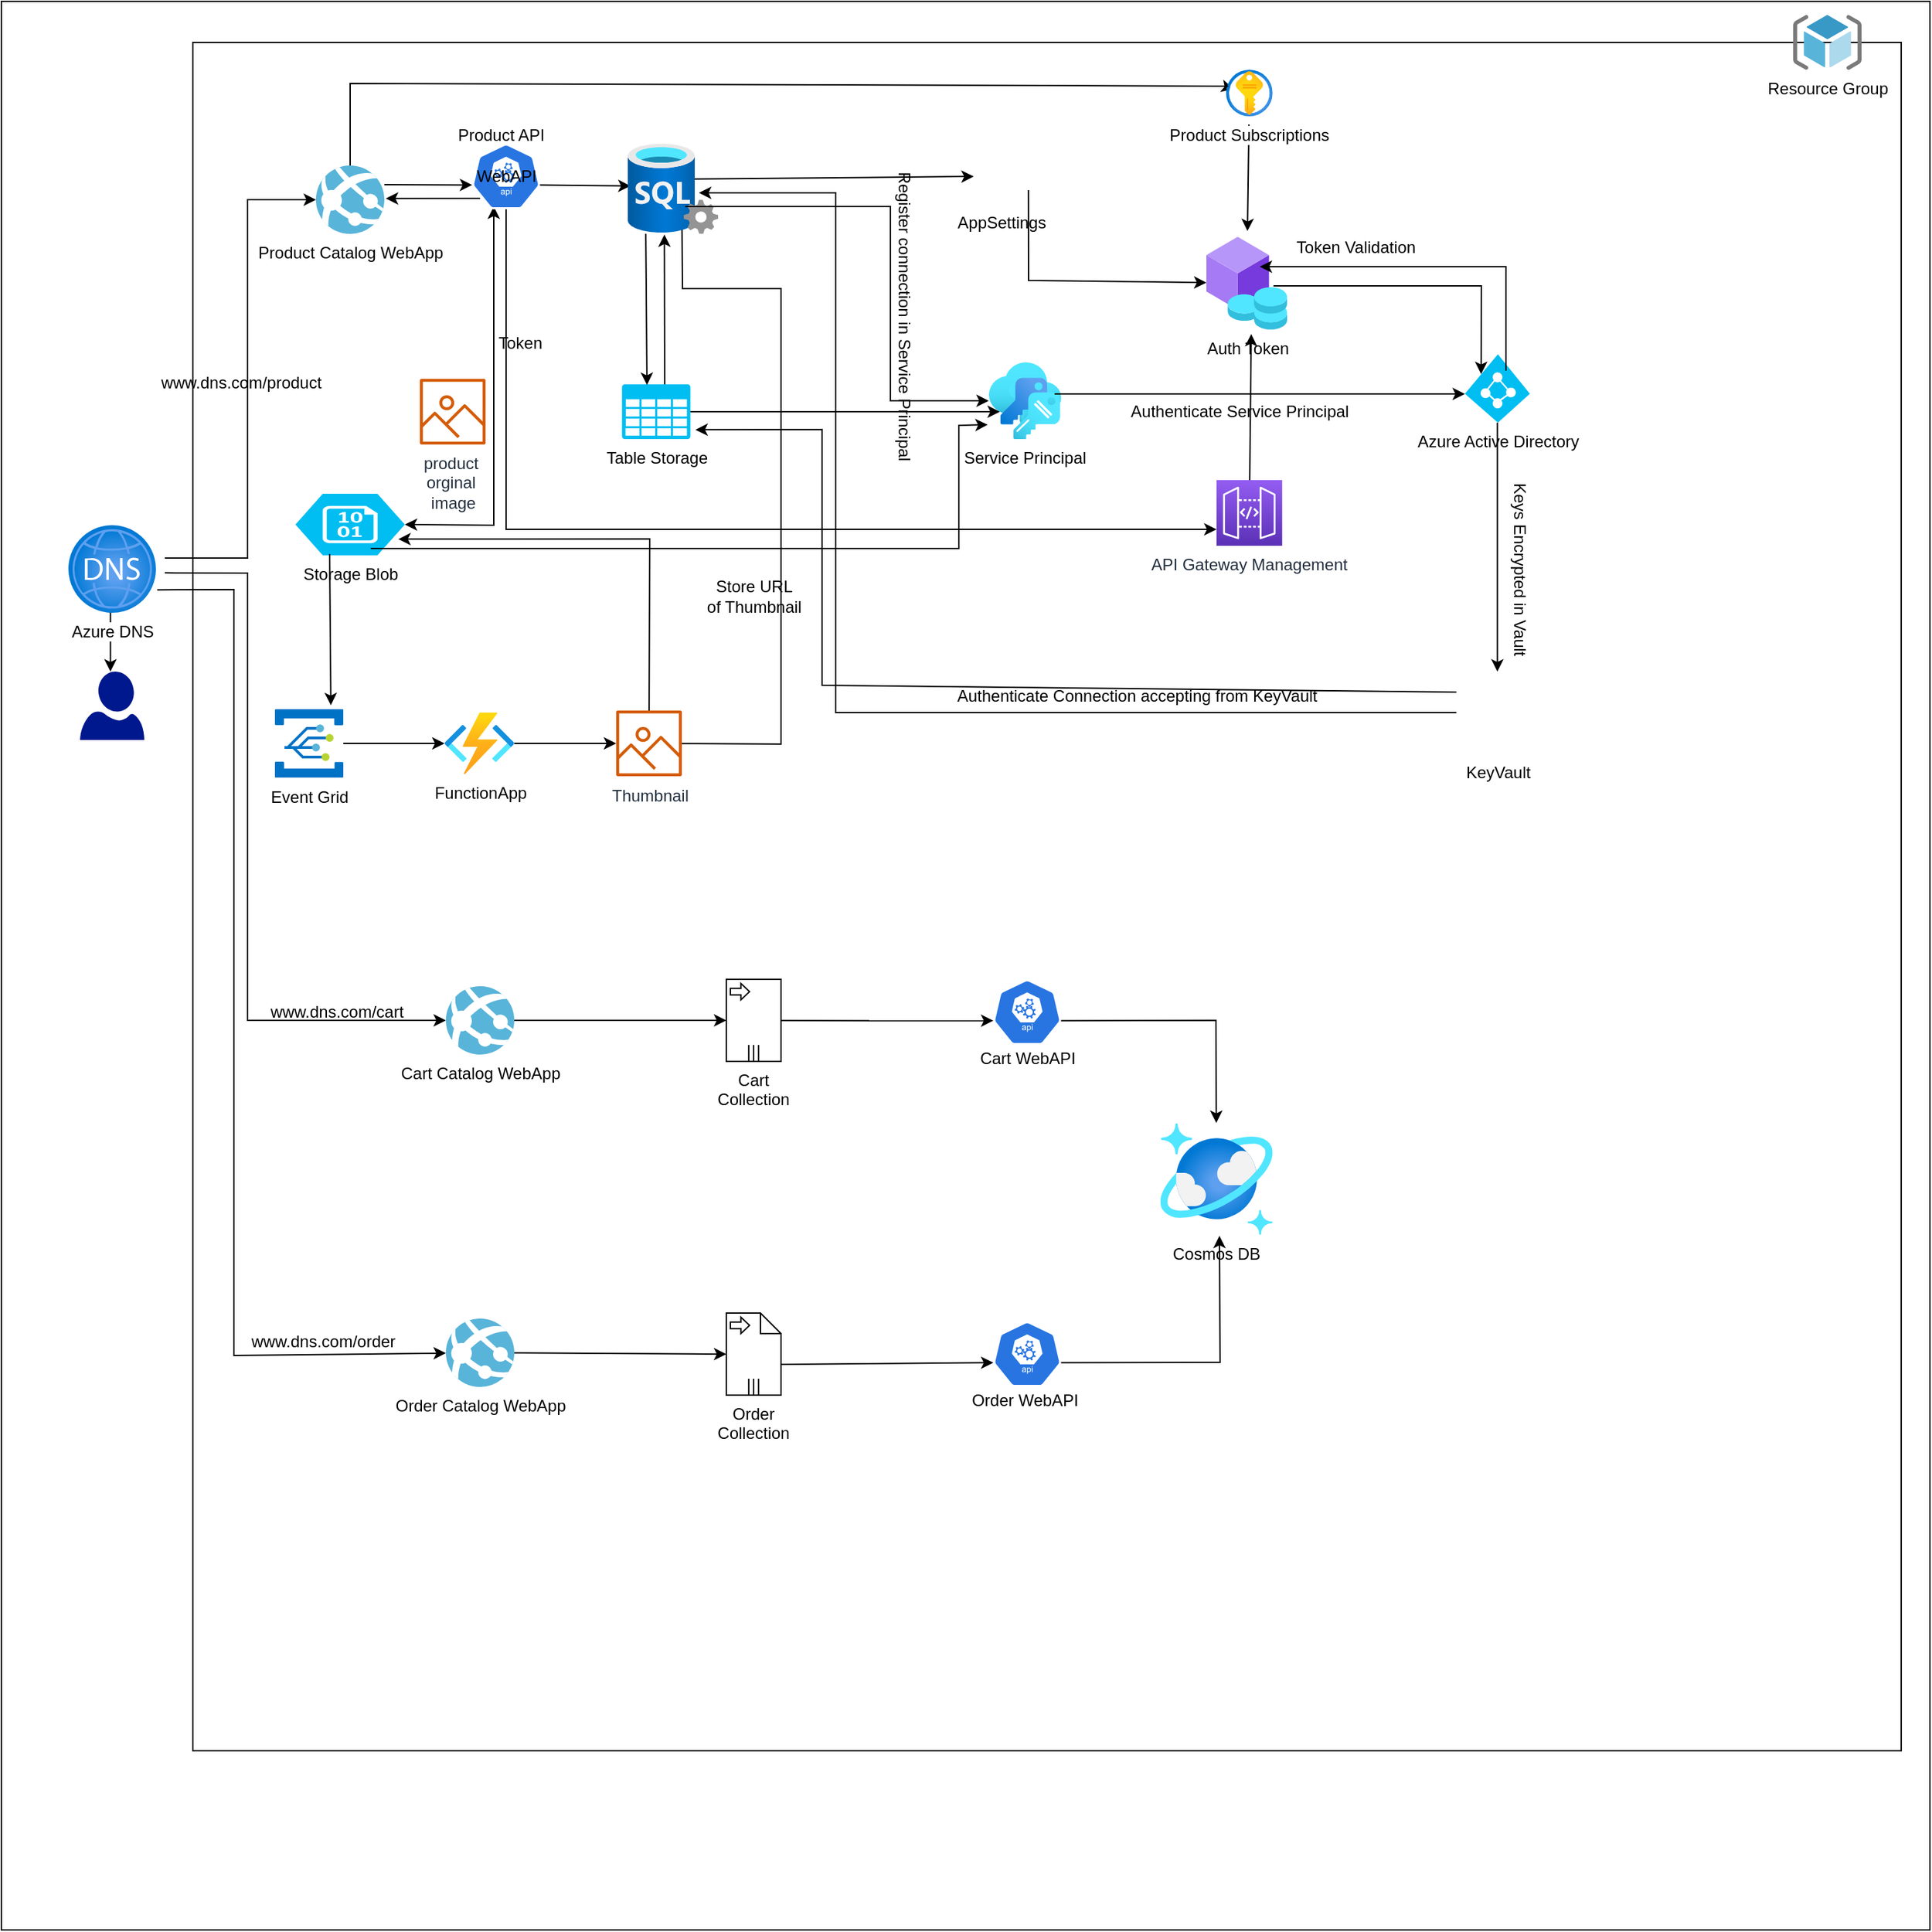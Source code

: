 <mxfile version="15.5.1" type="device"><diagram name="final" id="2bst6u4BQU9n70rw8PLL"><mxGraphModel dx="1332" dy="538" grid="1" gridSize="10" guides="1" tooltips="1" connect="1" arrows="1" fold="1" page="1" pageScale="1" pageWidth="827" pageHeight="1169" math="0" shadow="0"><root><mxCell id="Z3op_KBw6NZJFR7W25zS-0"/><mxCell id="Z3op_KBw6NZJFR7W25zS-1" parent="Z3op_KBw6NZJFR7W25zS-0"/><mxCell id="Z3op_KBw6NZJFR7W25zS-2" value="" style="whiteSpace=wrap;html=1;aspect=fixed;" vertex="1" parent="Z3op_KBw6NZJFR7W25zS-1"><mxGeometry x="90" y="70" width="1410" height="1410" as="geometry"/></mxCell><mxCell id="Z3op_KBw6NZJFR7W25zS-5" value="" style="endArrow=classic;html=1;rounded=0;exitX=0.5;exitY=1;exitDx=0;exitDy=0;exitPerimeter=0;" edge="1" parent="Z3op_KBw6NZJFR7W25zS-1"><mxGeometry width="50" height="50" relative="1" as="geometry"><mxPoint x="169.75" y="504" as="sourcePoint"/><mxPoint x="169.75" y="560" as="targetPoint"/></mxGeometry></mxCell><mxCell id="Z3op_KBw6NZJFR7W25zS-6" value="" style="whiteSpace=wrap;html=1;aspect=fixed;" vertex="1" parent="Z3op_KBw6NZJFR7W25zS-1"><mxGeometry x="230" y="100" width="1249" height="1249" as="geometry"/></mxCell><mxCell id="Z3op_KBw6NZJFR7W25zS-7" value="Resource Group" style="sketch=0;aspect=fixed;html=1;points=[];align=center;image;fontSize=12;image=img/lib/mscae/ResourceGroup.svg;" vertex="1" parent="Z3op_KBw6NZJFR7W25zS-1"><mxGeometry x="1400" y="80" width="50" height="40" as="geometry"/></mxCell><mxCell id="Z3op_KBw6NZJFR7W25zS-8" value="Product Catalog WebApp" style="sketch=0;aspect=fixed;html=1;points=[];align=center;image;fontSize=12;image=img/lib/mscae/App_Services.svg;" vertex="1" parent="Z3op_KBw6NZJFR7W25zS-1"><mxGeometry x="320" y="190" width="50" height="50" as="geometry"/></mxCell><mxCell id="Z3op_KBw6NZJFR7W25zS-9" value="" style="endArrow=classic;html=1;rounded=0;" edge="1" parent="Z3op_KBw6NZJFR7W25zS-1" target="Z3op_KBw6NZJFR7W25zS-8"><mxGeometry width="50" height="50" relative="1" as="geometry"><mxPoint x="209.5" y="477" as="sourcePoint"/><mxPoint x="270" y="250" as="targetPoint"/><Array as="points"><mxPoint x="270" y="477"/><mxPoint x="270" y="215"/></Array></mxGeometry></mxCell><mxCell id="Z3op_KBw6NZJFR7W25zS-10" value="Storage Blob" style="verticalLabelPosition=bottom;html=1;verticalAlign=top;align=center;strokeColor=none;fillColor=#00BEF2;shape=mxgraph.azure.storage_blob;" vertex="1" parent="Z3op_KBw6NZJFR7W25zS-1"><mxGeometry x="305" y="430" width="80" height="45" as="geometry"/></mxCell><mxCell id="Z3op_KBw6NZJFR7W25zS-11" value="Table Storage" style="verticalLabelPosition=bottom;html=1;verticalAlign=top;align=center;strokeColor=none;fillColor=#00BEF2;shape=mxgraph.azure.storage;pointerEvents=1;" vertex="1" parent="Z3op_KBw6NZJFR7W25zS-1"><mxGeometry x="543.75" y="350" width="50" height="40" as="geometry"/></mxCell><mxCell id="Z3op_KBw6NZJFR7W25zS-14" value="" style="endArrow=classic;startArrow=classic;html=1;rounded=0;exitX=1;exitY=0.5;exitDx=0;exitDy=0;exitPerimeter=0;" edge="1" parent="Z3op_KBw6NZJFR7W25zS-1" source="Z3op_KBw6NZJFR7W25zS-10"><mxGeometry width="50" height="50" relative="1" as="geometry"><mxPoint x="400" y="460" as="sourcePoint"/><mxPoint x="450" y="220" as="targetPoint"/><Array as="points"><mxPoint x="450" y="453"/></Array></mxGeometry></mxCell><mxCell id="Z3op_KBw6NZJFR7W25zS-15" value="" style="endArrow=classic;html=1;rounded=0;entryX=0.005;entryY=0.63;entryDx=0;entryDy=0;entryPerimeter=0;" edge="1" parent="Z3op_KBw6NZJFR7W25zS-1" target="Z3op_KBw6NZJFR7W25zS-18"><mxGeometry width="50" height="50" relative="1" as="geometry"><mxPoint x="370" y="204" as="sourcePoint"/><mxPoint x="490" y="210" as="targetPoint"/><Array as="points"/></mxGeometry></mxCell><mxCell id="Z3op_KBw6NZJFR7W25zS-16" value="" style="endArrow=classic;html=1;rounded=0;entryX=0.405;entryY=1.007;entryDx=0;entryDy=0;entryPerimeter=0;" edge="1" parent="Z3op_KBw6NZJFR7W25zS-1" target="Z3op_KBw6NZJFR7W25zS-38"><mxGeometry width="50" height="50" relative="1" as="geometry"><mxPoint x="575" y="350" as="sourcePoint"/><mxPoint x="575" y="230" as="targetPoint"/><Array as="points"/></mxGeometry></mxCell><mxCell id="Z3op_KBw6NZJFR7W25zS-17" value="" style="endArrow=classic;html=1;rounded=0;exitX=0.199;exitY=0.998;exitDx=0;exitDy=0;exitPerimeter=0;entryX=0.365;entryY=0.011;entryDx=0;entryDy=0;entryPerimeter=0;" edge="1" parent="Z3op_KBw6NZJFR7W25zS-1" source="Z3op_KBw6NZJFR7W25zS-38" target="Z3op_KBw6NZJFR7W25zS-11"><mxGeometry width="50" height="50" relative="1" as="geometry"><mxPoint x="561.1" y="234.1" as="sourcePoint"/><mxPoint x="558" y="350" as="targetPoint"/><Array as="points"/></mxGeometry></mxCell><mxCell id="Z3op_KBw6NZJFR7W25zS-18" value="WebAPI" style="sketch=0;html=1;dashed=0;whitespace=wrap;fillColor=#2875E2;strokeColor=#ffffff;points=[[0.005,0.63,0],[0.1,0.2,0],[0.9,0.2,0],[0.5,0,0],[0.995,0.63,0],[0.72,0.99,0],[0.5,1,0],[0.28,0.99,0]];shape=mxgraph.kubernetes.icon;prIcon=api" vertex="1" parent="Z3op_KBw6NZJFR7W25zS-1"><mxGeometry x="434" y="174" width="50" height="48" as="geometry"/></mxCell><mxCell id="Z3op_KBw6NZJFR7W25zS-19" value="" style="endArrow=classic;html=1;rounded=0;entryX=1.022;entryY=0.482;entryDx=0;entryDy=0;entryPerimeter=0;" edge="1" parent="Z3op_KBw6NZJFR7W25zS-1" target="Z3op_KBw6NZJFR7W25zS-8"><mxGeometry width="50" height="50" relative="1" as="geometry"><mxPoint x="440" y="214" as="sourcePoint"/><mxPoint x="400" y="240" as="targetPoint"/><Array as="points"/></mxGeometry></mxCell><mxCell id="Z3op_KBw6NZJFR7W25zS-20" value="" style="endArrow=classic;html=1;rounded=0;exitX=0.995;exitY=0.63;exitDx=0;exitDy=0;exitPerimeter=0;entryX=0;entryY=0.5;entryDx=0;entryDy=0;entryPerimeter=0;" edge="1" parent="Z3op_KBw6NZJFR7W25zS-1" source="Z3op_KBw6NZJFR7W25zS-18"><mxGeometry width="50" height="50" relative="1" as="geometry"><mxPoint x="490" y="210" as="sourcePoint"/><mxPoint x="550" y="205" as="targetPoint"/></mxGeometry></mxCell><mxCell id="Z3op_KBw6NZJFR7W25zS-21" value="AppSettings" style="shape=image;html=1;verticalAlign=top;verticalLabelPosition=bottom;labelBackgroundColor=#ffffff;imageAspect=0;aspect=fixed;image=https://cdn2.iconfinder.com/data/icons/blue-bits-basic-and-bonus/128/012.png" vertex="1" parent="Z3op_KBw6NZJFR7W25zS-1"><mxGeometry x="800.89" y="178" width="40" height="40" as="geometry"/></mxCell><mxCell id="Z3op_KBw6NZJFR7W25zS-22" value="" style="endArrow=classic;html=1;rounded=0;entryX=0;entryY=0.5;entryDx=0;entryDy=0;" edge="1" parent="Z3op_KBw6NZJFR7W25zS-1" target="Z3op_KBw6NZJFR7W25zS-21"><mxGeometry width="50" height="50" relative="1" as="geometry"><mxPoint x="590" y="200" as="sourcePoint"/><mxPoint x="660" y="190" as="targetPoint"/></mxGeometry></mxCell><mxCell id="Z3op_KBw6NZJFR7W25zS-23" value="FunctionApp" style="aspect=fixed;html=1;points=[];align=center;image;fontSize=12;image=img/lib/azure2/compute/Function_Apps.svg;" vertex="1" parent="Z3op_KBw6NZJFR7W25zS-1"><mxGeometry x="414" y="590" width="51" height="45" as="geometry"/></mxCell><mxCell id="Z3op_KBw6NZJFR7W25zS-24" value="Thumbnail" style="sketch=0;outlineConnect=0;fontColor=#232F3E;gradientColor=none;fillColor=#D45B07;strokeColor=none;dashed=0;verticalLabelPosition=bottom;verticalAlign=top;align=center;html=1;fontSize=12;fontStyle=0;aspect=fixed;pointerEvents=1;shape=mxgraph.aws4.container_registry_image;" vertex="1" parent="Z3op_KBw6NZJFR7W25zS-1"><mxGeometry x="539.5" y="588.5" width="48" height="48" as="geometry"/></mxCell><mxCell id="Z3op_KBw6NZJFR7W25zS-25" value="Event Grid" style="sketch=0;aspect=fixed;html=1;points=[];align=center;image;fontSize=12;image=img/lib/mscae/Event_Grid.svg;" vertex="1" parent="Z3op_KBw6NZJFR7W25zS-1"><mxGeometry x="290" y="587.5" width="50" height="50" as="geometry"/></mxCell><mxCell id="Z3op_KBw6NZJFR7W25zS-26" value="" style="endArrow=classic;html=1;rounded=0;entryX=0.94;entryY=0.737;entryDx=0;entryDy=0;entryPerimeter=0;" edge="1" parent="Z3op_KBw6NZJFR7W25zS-1" source="Z3op_KBw6NZJFR7W25zS-24" target="Z3op_KBw6NZJFR7W25zS-10"><mxGeometry width="50" height="50" relative="1" as="geometry"><mxPoint x="510" y="570" as="sourcePoint"/><mxPoint x="560" y="520" as="targetPoint"/><Array as="points"><mxPoint x="564" y="463"/></Array></mxGeometry></mxCell><mxCell id="Z3op_KBw6NZJFR7W25zS-27" value="" style="endArrow=classic;html=1;rounded=0;" edge="1" parent="Z3op_KBw6NZJFR7W25zS-1" source="Z3op_KBw6NZJFR7W25zS-24"><mxGeometry width="50" height="50" relative="1" as="geometry"><mxPoint x="610" y="590" as="sourcePoint"/><mxPoint x="587.5" y="220.411" as="targetPoint"/><Array as="points"><mxPoint x="660" y="613"/><mxPoint x="660" y="280"/><mxPoint x="588" y="280"/></Array></mxGeometry></mxCell><mxCell id="Z3op_KBw6NZJFR7W25zS-28" value="" style="endArrow=classic;html=1;rounded=0;" edge="1" parent="Z3op_KBw6NZJFR7W25zS-1" source="Z3op_KBw6NZJFR7W25zS-25" target="Z3op_KBw6NZJFR7W25zS-23"><mxGeometry width="50" height="50" relative="1" as="geometry"><mxPoint x="360" y="650" as="sourcePoint"/><mxPoint x="410" y="600" as="targetPoint"/></mxGeometry></mxCell><mxCell id="Z3op_KBw6NZJFR7W25zS-29" value="" style="endArrow=classic;html=1;rounded=0;" edge="1" parent="Z3op_KBw6NZJFR7W25zS-1" source="Z3op_KBw6NZJFR7W25zS-23" target="Z3op_KBw6NZJFR7W25zS-24"><mxGeometry width="50" height="50" relative="1" as="geometry"><mxPoint x="480" y="650" as="sourcePoint"/><mxPoint x="530" y="600" as="targetPoint"/></mxGeometry></mxCell><mxCell id="Z3op_KBw6NZJFR7W25zS-30" value="" style="sketch=0;html=1;dashed=0;whitespace=wrap;fillColor=#2875E2;strokeColor=#ffffff;points=[[0.005,0.63,0],[0.1,0.2,0],[0.9,0.2,0],[0.5,0,0],[0.995,0.63,0],[0.72,0.99,0],[0.5,1,0],[0.28,0.99,0]];shape=mxgraph.kubernetes.icon;prIcon=api" vertex="1" parent="Z3op_KBw6NZJFR7W25zS-1"><mxGeometry x="815" y="1035" width="50" height="48" as="geometry"/></mxCell><mxCell id="Z3op_KBw6NZJFR7W25zS-31" value="" style="sketch=0;html=1;dashed=0;whitespace=wrap;fillColor=#2875E2;strokeColor=#ffffff;points=[[0.005,0.63,0],[0.1,0.2,0],[0.9,0.2,0],[0.5,0,0],[0.995,0.63,0],[0.72,0.99,0],[0.5,1,0],[0.28,0.99,0]];shape=mxgraph.kubernetes.icon;prIcon=api" vertex="1" parent="Z3op_KBw6NZJFR7W25zS-1"><mxGeometry x="815" y="785" width="50" height="48" as="geometry"/></mxCell><mxCell id="Z3op_KBw6NZJFR7W25zS-32" value="Cart WebAPI" style="text;html=1;resizable=0;autosize=1;align=center;verticalAlign=middle;points=[];fillColor=none;strokeColor=none;rounded=0;" vertex="1" parent="Z3op_KBw6NZJFR7W25zS-1"><mxGeometry x="795" y="833" width="90" height="20" as="geometry"/></mxCell><mxCell id="Z3op_KBw6NZJFR7W25zS-33" value="Order WebAPI" style="text;html=1;resizable=0;autosize=1;align=center;verticalAlign=middle;points=[];fillColor=none;strokeColor=none;rounded=0;" vertex="1" parent="Z3op_KBw6NZJFR7W25zS-1"><mxGeometry x="793.42" y="1083" width="90" height="20" as="geometry"/></mxCell><mxCell id="Z3op_KBw6NZJFR7W25zS-34" value="Cosmos DB" style="aspect=fixed;html=1;points=[];align=center;image;fontSize=12;image=img/lib/azure2/databases/Azure_Cosmos_DB.svg;" vertex="1" parent="Z3op_KBw6NZJFR7W25zS-1"><mxGeometry x="937.39" y="890" width="82" height="82" as="geometry"/></mxCell><mxCell id="Z3op_KBw6NZJFR7W25zS-35" value="" style="endArrow=classic;html=1;rounded=0;exitX=0.995;exitY=0.63;exitDx=0;exitDy=0;exitPerimeter=0;" edge="1" parent="Z3op_KBw6NZJFR7W25zS-1" source="Z3op_KBw6NZJFR7W25zS-31" target="Z3op_KBw6NZJFR7W25zS-34"><mxGeometry width="50" height="50" relative="1" as="geometry"><mxPoint x="610" y="1000" as="sourcePoint"/><mxPoint x="659" y="1030" as="targetPoint"/><Array as="points"><mxPoint x="978" y="815"/></Array></mxGeometry></mxCell><mxCell id="Z3op_KBw6NZJFR7W25zS-36" value="" style="endArrow=classic;html=1;rounded=0;exitX=0.995;exitY=0.63;exitDx=0;exitDy=0;exitPerimeter=0;entryX=0.526;entryY=1.006;entryDx=0;entryDy=0;entryPerimeter=0;" edge="1" parent="Z3op_KBw6NZJFR7W25zS-1" source="Z3op_KBw6NZJFR7W25zS-30" target="Z3op_KBw6NZJFR7W25zS-34"><mxGeometry width="50" height="50" relative="1" as="geometry"><mxPoint x="630" y="1190" as="sourcePoint"/><mxPoint x="680" y="1140" as="targetPoint"/><Array as="points"><mxPoint x="981" y="1065"/></Array></mxGeometry></mxCell><mxCell id="Z3op_KBw6NZJFR7W25zS-37" value="Order Catalog WebApp" style="sketch=0;aspect=fixed;html=1;points=[];align=center;image;fontSize=12;image=img/lib/mscae/App_Services.svg;" vertex="1" parent="Z3op_KBw6NZJFR7W25zS-1"><mxGeometry x="415" y="1033" width="50" height="50" as="geometry"/></mxCell><mxCell id="Z3op_KBw6NZJFR7W25zS-38" value="" style="aspect=fixed;html=1;points=[];align=center;image;fontSize=12;image=img/lib/azure2/databases/SQL_Server.svg;" vertex="1" parent="Z3op_KBw6NZJFR7W25zS-1"><mxGeometry x="548" y="174" width="66" height="66" as="geometry"/></mxCell><mxCell id="Z3op_KBw6NZJFR7W25zS-39" value="Cart Collection" style="shape=mxgraph.bpmn.data;labelPosition=center;verticalLabelPosition=bottom;align=center;verticalAlign=top;whiteSpace=wrap;size=0;html=1;bpmnTransferType=input;isCollection=1;" vertex="1" parent="Z3op_KBw6NZJFR7W25zS-1"><mxGeometry x="620" y="785" width="40" height="60" as="geometry"/></mxCell><mxCell id="Z3op_KBw6NZJFR7W25zS-40" value="Cart Catalog WebApp" style="sketch=0;aspect=fixed;html=1;points=[];align=center;image;fontSize=12;image=img/lib/mscae/App_Services.svg;" vertex="1" parent="Z3op_KBw6NZJFR7W25zS-1"><mxGeometry x="415" y="790" width="50" height="50" as="geometry"/></mxCell><mxCell id="Z3op_KBw6NZJFR7W25zS-41" value="Order Collection" style="shape=mxgraph.bpmn.data;labelPosition=center;verticalLabelPosition=bottom;align=center;verticalAlign=top;whiteSpace=wrap;size=15;html=1;bpmnTransferType=input;isCollection=1;" vertex="1" parent="Z3op_KBw6NZJFR7W25zS-1"><mxGeometry x="620" y="1029" width="40" height="60" as="geometry"/></mxCell><mxCell id="Z3op_KBw6NZJFR7W25zS-42" value="" style="endArrow=classic;html=1;rounded=0;entryX=0;entryY=0.5;entryDx=0;entryDy=0;entryPerimeter=0;" edge="1" parent="Z3op_KBw6NZJFR7W25zS-1" source="Z3op_KBw6NZJFR7W25zS-40" target="Z3op_KBw6NZJFR7W25zS-39"><mxGeometry width="50" height="50" relative="1" as="geometry"><mxPoint x="305" y="993" as="sourcePoint"/><mxPoint x="375.711" y="943" as="targetPoint"/></mxGeometry></mxCell><mxCell id="Z3op_KBw6NZJFR7W25zS-43" value="" style="endArrow=classic;html=1;rounded=0;exitX=1.005;exitY=0.503;exitDx=0;exitDy=0;exitPerimeter=0;entryX=0.005;entryY=0.63;entryDx=0;entryDy=0;entryPerimeter=0;" edge="1" parent="Z3op_KBw6NZJFR7W25zS-1" source="Z3op_KBw6NZJFR7W25zS-39" target="Z3op_KBw6NZJFR7W25zS-31"><mxGeometry width="50" height="50" relative="1" as="geometry"><mxPoint x="450" y="970" as="sourcePoint"/><mxPoint x="520" y="943" as="targetPoint"/><Array as="points"/></mxGeometry></mxCell><mxCell id="Z3op_KBw6NZJFR7W25zS-44" value="" style="endArrow=classic;html=1;rounded=0;entryX=0;entryY=0.5;entryDx=0;entryDy=0;entryPerimeter=0;" edge="1" parent="Z3op_KBw6NZJFR7W25zS-1" source="Z3op_KBw6NZJFR7W25zS-37" target="Z3op_KBw6NZJFR7W25zS-41"><mxGeometry width="50" height="50" relative="1" as="geometry"><mxPoint x="330" y="1210" as="sourcePoint"/><mxPoint x="380" y="1160" as="targetPoint"/></mxGeometry></mxCell><mxCell id="Z3op_KBw6NZJFR7W25zS-45" value="" style="endArrow=classic;html=1;rounded=0;exitX=0;exitY=0;exitDx=40;exitDy=37.5;exitPerimeter=0;entryX=0.005;entryY=0.63;entryDx=0;entryDy=0;entryPerimeter=0;" edge="1" parent="Z3op_KBw6NZJFR7W25zS-1" source="Z3op_KBw6NZJFR7W25zS-41" target="Z3op_KBw6NZJFR7W25zS-30"><mxGeometry width="50" height="50" relative="1" as="geometry"><mxPoint x="450" y="1210" as="sourcePoint"/><mxPoint x="500" y="1160" as="targetPoint"/></mxGeometry></mxCell><mxCell id="Z3op_KBw6NZJFR7W25zS-46" value="Auth Token" style="aspect=fixed;html=1;points=[];align=center;image;fontSize=12;image=img/lib/azure2/blockchain/Azure_Token_Service.svg;" vertex="1" parent="Z3op_KBw6NZJFR7W25zS-1"><mxGeometry x="971" y="242" width="59" height="68" as="geometry"/></mxCell><mxCell id="Z3op_KBw6NZJFR7W25zS-47" value="API Gateway Management" style="sketch=0;points=[[0,0,0],[0.25,0,0],[0.5,0,0],[0.75,0,0],[1,0,0],[0,1,0],[0.25,1,0],[0.5,1,0],[0.75,1,0],[1,1,0],[0,0.25,0],[0,0.5,0],[0,0.75,0],[1,0.25,0],[1,0.5,0],[1,0.75,0]];outlineConnect=0;fontColor=#232F3E;gradientColor=#945DF2;gradientDirection=north;fillColor=#5A30B5;strokeColor=#ffffff;dashed=0;verticalLabelPosition=bottom;verticalAlign=top;align=center;html=1;fontSize=12;fontStyle=0;aspect=fixed;shape=mxgraph.aws4.resourceIcon;resIcon=mxgraph.aws4.api_gateway;" vertex="1" parent="Z3op_KBw6NZJFR7W25zS-1"><mxGeometry x="978.39" y="420" width="48" height="48" as="geometry"/></mxCell><mxCell id="Z3op_KBw6NZJFR7W25zS-48" value="" style="endArrow=classic;html=1;rounded=0;entryX=0.509;entryY=-0.06;entryDx=0;entryDy=0;entryPerimeter=0;" edge="1" parent="Z3op_KBw6NZJFR7W25zS-1" target="Z3op_KBw6NZJFR7W25zS-46"><mxGeometry width="50" height="50" relative="1" as="geometry"><mxPoint x="1002.116" y="160" as="sourcePoint"/><mxPoint x="760" y="240" as="targetPoint"/></mxGeometry></mxCell><mxCell id="Z3op_KBw6NZJFR7W25zS-49" value="" style="endArrow=classic;html=1;rounded=0;exitX=1;exitY=0.75;exitDx=0;exitDy=0;" edge="1" parent="Z3op_KBw6NZJFR7W25zS-1" source="Z3op_KBw6NZJFR7W25zS-21" target="Z3op_KBw6NZJFR7W25zS-46"><mxGeometry width="50" height="50" relative="1" as="geometry"><mxPoint x="700" y="300" as="sourcePoint"/><mxPoint x="750" y="250" as="targetPoint"/><Array as="points"><mxPoint x="841" y="274"/></Array></mxGeometry></mxCell><mxCell id="Z3op_KBw6NZJFR7W25zS-50" value="" style="endArrow=classic;html=1;rounded=0;entryX=0.044;entryY=0.352;entryDx=0;entryDy=0;entryPerimeter=0;startArrow=none;" edge="1" parent="Z3op_KBw6NZJFR7W25zS-1" source="Z3op_KBw6NZJFR7W25zS-64"><mxGeometry width="50" height="50" relative="1" as="geometry"><mxPoint x="310" y="170" as="sourcePoint"/><mxPoint x="991.091" y="134.08" as="targetPoint"/><Array as="points"/></mxGeometry></mxCell><mxCell id="Z3op_KBw6NZJFR7W25zS-51" value="" style="endArrow=classic;html=1;rounded=0;exitX=0.5;exitY=1;exitDx=0;exitDy=0;exitPerimeter=0;entryX=0;entryY=0.75;entryDx=0;entryDy=0;entryPerimeter=0;" edge="1" parent="Z3op_KBw6NZJFR7W25zS-1" source="Z3op_KBw6NZJFR7W25zS-18" target="Z3op_KBw6NZJFR7W25zS-47"><mxGeometry width="50" height="50" relative="1" as="geometry"><mxPoint x="490" y="180" as="sourcePoint"/><mxPoint x="440" y="230" as="targetPoint"/><Array as="points"><mxPoint x="459" y="456"/></Array></mxGeometry></mxCell><mxCell id="Z3op_KBw6NZJFR7W25zS-52" value="Token" style="text;html=1;resizable=0;autosize=1;align=center;verticalAlign=middle;points=[];fillColor=none;strokeColor=none;rounded=0;" vertex="1" parent="Z3op_KBw6NZJFR7W25zS-1"><mxGeometry x="444" y="310" width="50" height="20" as="geometry"/></mxCell><mxCell id="Z3op_KBw6NZJFR7W25zS-53" value="" style="endArrow=classic;html=1;rounded=0;entryX=0.556;entryY=1.047;entryDx=0;entryDy=0;entryPerimeter=0;" edge="1" parent="Z3op_KBw6NZJFR7W25zS-1" source="Z3op_KBw6NZJFR7W25zS-47" target="Z3op_KBw6NZJFR7W25zS-46"><mxGeometry width="50" height="50" relative="1" as="geometry"><mxPoint x="790" y="480" as="sourcePoint"/><mxPoint x="777" y="310" as="targetPoint"/><Array as="points"/></mxGeometry></mxCell><mxCell id="Z3op_KBw6NZJFR7W25zS-54" value="Azure Active Directory" style="verticalLabelPosition=bottom;html=1;verticalAlign=top;align=center;strokeColor=none;fillColor=#00BEF2;shape=mxgraph.azure.azure_active_directory;" vertex="1" parent="Z3op_KBw6NZJFR7W25zS-1"><mxGeometry x="1160" y="328" width="47.5" height="50" as="geometry"/></mxCell><mxCell id="Z3op_KBw6NZJFR7W25zS-55" value="" style="endArrow=classic;html=1;rounded=0;entryX=0.25;entryY=0.29;entryDx=0;entryDy=0;entryPerimeter=0;" edge="1" parent="Z3op_KBw6NZJFR7W25zS-1" target="Z3op_KBw6NZJFR7W25zS-54"><mxGeometry width="50" height="50" relative="1" as="geometry"><mxPoint x="1020" y="278" as="sourcePoint"/><mxPoint x="860" y="250" as="targetPoint"/><Array as="points"><mxPoint x="1172" y="278"/></Array></mxGeometry></mxCell><mxCell id="Z3op_KBw6NZJFR7W25zS-56" value="" style="endArrow=classic;html=1;rounded=0;" edge="1" parent="Z3op_KBw6NZJFR7W25zS-1"><mxGeometry width="50" height="50" relative="1" as="geometry"><mxPoint x="1190" y="340" as="sourcePoint"/><mxPoint x="1010" y="264" as="targetPoint"/><Array as="points"><mxPoint x="1190" y="264"/></Array></mxGeometry></mxCell><mxCell id="Z3op_KBw6NZJFR7W25zS-57" value="Token Validation" style="text;html=1;resizable=0;autosize=1;align=center;verticalAlign=middle;points=[];fillColor=none;strokeColor=none;rounded=0;" vertex="1" parent="Z3op_KBw6NZJFR7W25zS-1"><mxGeometry x="1030" y="240" width="100" height="20" as="geometry"/></mxCell><mxCell id="Z3op_KBw6NZJFR7W25zS-60" value="" style="endArrow=classic;html=1;rounded=0;exitX=1;exitY=0.7;exitDx=0;exitDy=0;exitPerimeter=0;" edge="1" parent="Z3op_KBw6NZJFR7W25zS-1" target="Z3op_KBw6NZJFR7W25zS-40"><mxGeometry width="50" height="50" relative="1" as="geometry"><mxPoint x="209.5" y="487.8" as="sourcePoint"/><mxPoint x="270" y="540" as="targetPoint"/><Array as="points"><mxPoint x="270" y="488"/><mxPoint x="270" y="815"/></Array></mxGeometry></mxCell><mxCell id="Z3op_KBw6NZJFR7W25zS-61" value="" style="endArrow=classic;html=1;rounded=0;exitX=0.93;exitY=0.93;exitDx=0;exitDy=0;exitPerimeter=0;" edge="1" parent="Z3op_KBw6NZJFR7W25zS-1" target="Z3op_KBw6NZJFR7W25zS-37"><mxGeometry width="50" height="50" relative="1" as="geometry"><mxPoint x="203.935" y="500.22" as="sourcePoint"/><mxPoint x="250" y="500" as="targetPoint"/><Array as="points"><mxPoint x="260" y="500"/><mxPoint x="260" y="1060"/></Array></mxGeometry></mxCell><mxCell id="Z3op_KBw6NZJFR7W25zS-62" value="KeyVault" style="shape=image;html=1;verticalAlign=top;verticalLabelPosition=bottom;labelBackgroundColor=#ffffff;imageAspect=0;aspect=fixed;image=https://cdn4.iconfinder.com/data/icons/geosm-e-commerce/48/key-3-128.png" vertex="1" parent="Z3op_KBw6NZJFR7W25zS-1"><mxGeometry x="1153.75" y="560" width="60" height="60" as="geometry"/></mxCell><mxCell id="Z3op_KBw6NZJFR7W25zS-63" value="" style="endArrow=classic;html=1;rounded=0;" edge="1" parent="Z3op_KBw6NZJFR7W25zS-1" target="Z3op_KBw6NZJFR7W25zS-66"><mxGeometry width="50" height="50" relative="1" as="geometry"><mxPoint x="590" y="220" as="sourcePoint"/><mxPoint x="790" y="370" as="targetPoint"/><Array as="points"><mxPoint x="690" y="220"/><mxPoint x="740" y="220"/><mxPoint x="740" y="362"/></Array></mxGeometry></mxCell><mxCell id="Z3op_KBw6NZJFR7W25zS-64" value="Product Subscriptions" style="aspect=fixed;html=1;points=[];align=center;image;fontSize=12;image=img/lib/azure2/security/Key_Vaults.svg;" vertex="1" parent="Z3op_KBw6NZJFR7W25zS-1"><mxGeometry x="985.39" y="120" width="34" height="34" as="geometry"/></mxCell><mxCell id="Z3op_KBw6NZJFR7W25zS-65" value="" style="endArrow=none;html=1;rounded=0;entryX=0.044;entryY=0.352;entryDx=0;entryDy=0;entryPerimeter=0;" edge="1" parent="Z3op_KBw6NZJFR7W25zS-1" source="Z3op_KBw6NZJFR7W25zS-8" target="Z3op_KBw6NZJFR7W25zS-64"><mxGeometry width="50" height="50" relative="1" as="geometry"><mxPoint x="345" y="190" as="sourcePoint"/><mxPoint x="991.091" y="134.08" as="targetPoint"/><Array as="points"><mxPoint x="345" y="130"/></Array></mxGeometry></mxCell><mxCell id="Z3op_KBw6NZJFR7W25zS-66" value="Service Principal" style="aspect=fixed;html=1;points=[];align=center;image;fontSize=12;image=img/lib/azure2/security/Keys.svg;" vertex="1" parent="Z3op_KBw6NZJFR7W25zS-1"><mxGeometry x="811.89" y="334" width="53.06" height="56" as="geometry"/></mxCell><mxCell id="Z3op_KBw6NZJFR7W25zS-67" value="" style="endArrow=classic;html=1;rounded=0;entryX=0;entryY=0.58;entryDx=0;entryDy=0;entryPerimeter=0;exitX=0.907;exitY=0.411;exitDx=0;exitDy=0;exitPerimeter=0;" edge="1" parent="Z3op_KBw6NZJFR7W25zS-1" source="Z3op_KBw6NZJFR7W25zS-66" target="Z3op_KBw6NZJFR7W25zS-54"><mxGeometry width="50" height="50" relative="1" as="geometry"><mxPoint x="1030" y="410" as="sourcePoint"/><mxPoint x="1080" y="360" as="targetPoint"/></mxGeometry></mxCell><mxCell id="Z3op_KBw6NZJFR7W25zS-68" value="" style="endArrow=classic;html=1;rounded=0;startArrow=none;" edge="1" parent="Z3op_KBw6NZJFR7W25zS-1" source="Z3op_KBw6NZJFR7W25zS-54" target="Z3op_KBw6NZJFR7W25zS-62"><mxGeometry width="50" height="50" relative="1" as="geometry"><mxPoint x="1170" y="440" as="sourcePoint"/><mxPoint x="1184" y="530" as="targetPoint"/><Array as="points"/></mxGeometry></mxCell><mxCell id="Z3op_KBw6NZJFR7W25zS-69" value="" style="endArrow=classic;html=1;rounded=0;" edge="1" parent="Z3op_KBw6NZJFR7W25zS-1" source="Z3op_KBw6NZJFR7W25zS-62"><mxGeometry width="50" height="50" relative="1" as="geometry"><mxPoint x="1110" y="580" as="sourcePoint"/><mxPoint x="600" y="210" as="targetPoint"/><Array as="points"><mxPoint x="700" y="590"/><mxPoint x="700" y="370"/><mxPoint x="700" y="210"/></Array></mxGeometry></mxCell><mxCell id="Z3op_KBw6NZJFR7W25zS-70" value="Register connection in Service Principal" style="text;html=1;resizable=0;autosize=1;align=center;verticalAlign=middle;points=[];fillColor=none;strokeColor=none;rounded=0;rotation=90;" vertex="1" parent="Z3op_KBw6NZJFR7W25zS-1"><mxGeometry x="635" y="290" width="230" height="20" as="geometry"/></mxCell><mxCell id="Z3op_KBw6NZJFR7W25zS-71" value="Authenticate Service Principal" style="text;html=1;resizable=0;autosize=1;align=center;verticalAlign=middle;points=[];fillColor=none;strokeColor=none;rounded=0;" vertex="1" parent="Z3op_KBw6NZJFR7W25zS-1"><mxGeometry x="910" y="360" width="170" height="20" as="geometry"/></mxCell><mxCell id="Z3op_KBw6NZJFR7W25zS-72" value="Keys Encrypted in Vault" style="text;html=1;resizable=0;autosize=1;align=center;verticalAlign=middle;points=[];fillColor=none;strokeColor=none;rounded=0;rotation=90;" vertex="1" parent="Z3op_KBw6NZJFR7W25zS-1"><mxGeometry x="1130" y="475" width="140" height="20" as="geometry"/></mxCell><mxCell id="Z3op_KBw6NZJFR7W25zS-73" value="Authenticate Connection accepting from KeyVault" style="text;html=1;resizable=0;autosize=1;align=center;verticalAlign=middle;points=[];fillColor=none;strokeColor=none;rounded=0;" vertex="1" parent="Z3op_KBw6NZJFR7W25zS-1"><mxGeometry x="780" y="567.5" width="280" height="20" as="geometry"/></mxCell><mxCell id="Z3op_KBw6NZJFR7W25zS-74" value="" style="endArrow=classic;html=1;rounded=0;exitX=1;exitY=0.5;exitDx=0;exitDy=0;exitPerimeter=0;" edge="1" parent="Z3op_KBw6NZJFR7W25zS-1" source="Z3op_KBw6NZJFR7W25zS-11"><mxGeometry width="50" height="50" relative="1" as="geometry"><mxPoint x="640" y="400" as="sourcePoint"/><mxPoint x="820" y="370" as="targetPoint"/></mxGeometry></mxCell><mxCell id="Z3op_KBw6NZJFR7W25zS-75" value="" style="endArrow=classic;html=1;rounded=0;entryX=-0.015;entryY=0.813;entryDx=0;entryDy=0;entryPerimeter=0;" edge="1" parent="Z3op_KBw6NZJFR7W25zS-1" target="Z3op_KBw6NZJFR7W25zS-66"><mxGeometry width="50" height="50" relative="1" as="geometry"><mxPoint x="360" y="470" as="sourcePoint"/><mxPoint x="630" y="470" as="targetPoint"/><Array as="points"><mxPoint x="600" y="470"/><mxPoint x="790" y="470"/><mxPoint x="790" y="380"/></Array></mxGeometry></mxCell><mxCell id="Z3op_KBw6NZJFR7W25zS-76" value="" style="endArrow=classic;html=1;rounded=0;entryX=1.074;entryY=0.83;entryDx=0;entryDy=0;entryPerimeter=0;exitX=0;exitY=0.25;exitDx=0;exitDy=0;" edge="1" parent="Z3op_KBw6NZJFR7W25zS-1" source="Z3op_KBw6NZJFR7W25zS-62" target="Z3op_KBw6NZJFR7W25zS-11"><mxGeometry width="50" height="50" relative="1" as="geometry"><mxPoint x="1150" y="570" as="sourcePoint"/><mxPoint x="1030" y="600" as="targetPoint"/><Array as="points"><mxPoint x="690" y="570"/><mxPoint x="690" y="383"/></Array></mxGeometry></mxCell><mxCell id="Z3op_KBw6NZJFR7W25zS-77" value="" style="endArrow=classic;html=1;rounded=0;exitX=0.199;exitY=0.998;exitDx=0;exitDy=0;exitPerimeter=0;entryX=0.365;entryY=0.011;entryDx=0;entryDy=0;entryPerimeter=0;" edge="1" parent="Z3op_KBw6NZJFR7W25zS-1"><mxGeometry width="50" height="50" relative="1" as="geometry"><mxPoint x="330.004" y="473.998" as="sourcePoint"/><mxPoint x="330.87" y="584.57" as="targetPoint"/><Array as="points"/></mxGeometry></mxCell><mxCell id="E153kfe4f2HJcb5C7iD7-1" value="Store URL &lt;br&gt;of Thumbnail" style="text;html=1;resizable=0;autosize=1;align=center;verticalAlign=middle;points=[];fillColor=none;strokeColor=none;rounded=0;" vertex="1" parent="Z3op_KBw6NZJFR7W25zS-1"><mxGeometry x="600" y="490" width="80" height="30" as="geometry"/></mxCell><mxCell id="E153kfe4f2HJcb5C7iD7-3" value="Azure DNS" style="aspect=fixed;html=1;points=[];align=center;image;fontSize=12;image=img/lib/azure2/networking/DNS_Zones.svg;" vertex="1" parent="Z3op_KBw6NZJFR7W25zS-1"><mxGeometry x="139" y="453" width="64" height="64" as="geometry"/></mxCell><mxCell id="E153kfe4f2HJcb5C7iD7-4" value="www.dns.com/product" style="text;html=1;resizable=0;autosize=1;align=center;verticalAlign=middle;points=[];fillColor=none;strokeColor=none;rounded=0;" vertex="1" parent="Z3op_KBw6NZJFR7W25zS-1"><mxGeometry x="200" y="339" width="130" height="20" as="geometry"/></mxCell><mxCell id="E153kfe4f2HJcb5C7iD7-5" value="www.dns.com/cart" style="text;html=1;resizable=0;autosize=1;align=center;verticalAlign=middle;points=[];fillColor=none;strokeColor=none;rounded=0;" vertex="1" parent="Z3op_KBw6NZJFR7W25zS-1"><mxGeometry x="280" y="799" width="110" height="20" as="geometry"/></mxCell><mxCell id="E153kfe4f2HJcb5C7iD7-6" value="www.dns.com/order" style="text;html=1;resizable=0;autosize=1;align=center;verticalAlign=middle;points=[];fillColor=none;strokeColor=none;rounded=0;" vertex="1" parent="Z3op_KBw6NZJFR7W25zS-1"><mxGeometry x="265" y="1040" width="120" height="20" as="geometry"/></mxCell><mxCell id="E153kfe4f2HJcb5C7iD7-7" value="Product API" style="text;html=1;resizable=0;autosize=1;align=center;verticalAlign=middle;points=[];fillColor=none;strokeColor=none;rounded=0;" vertex="1" parent="Z3op_KBw6NZJFR7W25zS-1"><mxGeometry x="415" y="158" width="80" height="20" as="geometry"/></mxCell><mxCell id="E153kfe4f2HJcb5C7iD7-8" value="product&amp;nbsp;&lt;br&gt;orginal&amp;nbsp;&lt;br&gt;image" style="sketch=0;outlineConnect=0;fontColor=#232F3E;gradientColor=none;fillColor=#D45B07;strokeColor=none;dashed=0;verticalLabelPosition=bottom;verticalAlign=top;align=center;html=1;fontSize=12;fontStyle=0;aspect=fixed;pointerEvents=1;shape=mxgraph.aws4.container_registry_image;" vertex="1" parent="Z3op_KBw6NZJFR7W25zS-1"><mxGeometry x="396" y="346" width="48" height="48" as="geometry"/></mxCell><mxCell id="E153kfe4f2HJcb5C7iD7-9" value="" style="sketch=0;aspect=fixed;pointerEvents=1;shadow=0;dashed=0;html=1;strokeColor=none;labelPosition=center;verticalLabelPosition=bottom;verticalAlign=top;align=center;fillColor=#00188D;shape=mxgraph.azure.user" vertex="1" parent="Z3op_KBw6NZJFR7W25zS-1"><mxGeometry x="147.5" y="560" width="47" height="50" as="geometry"/></mxCell></root></mxGraphModel></diagram></mxfile>